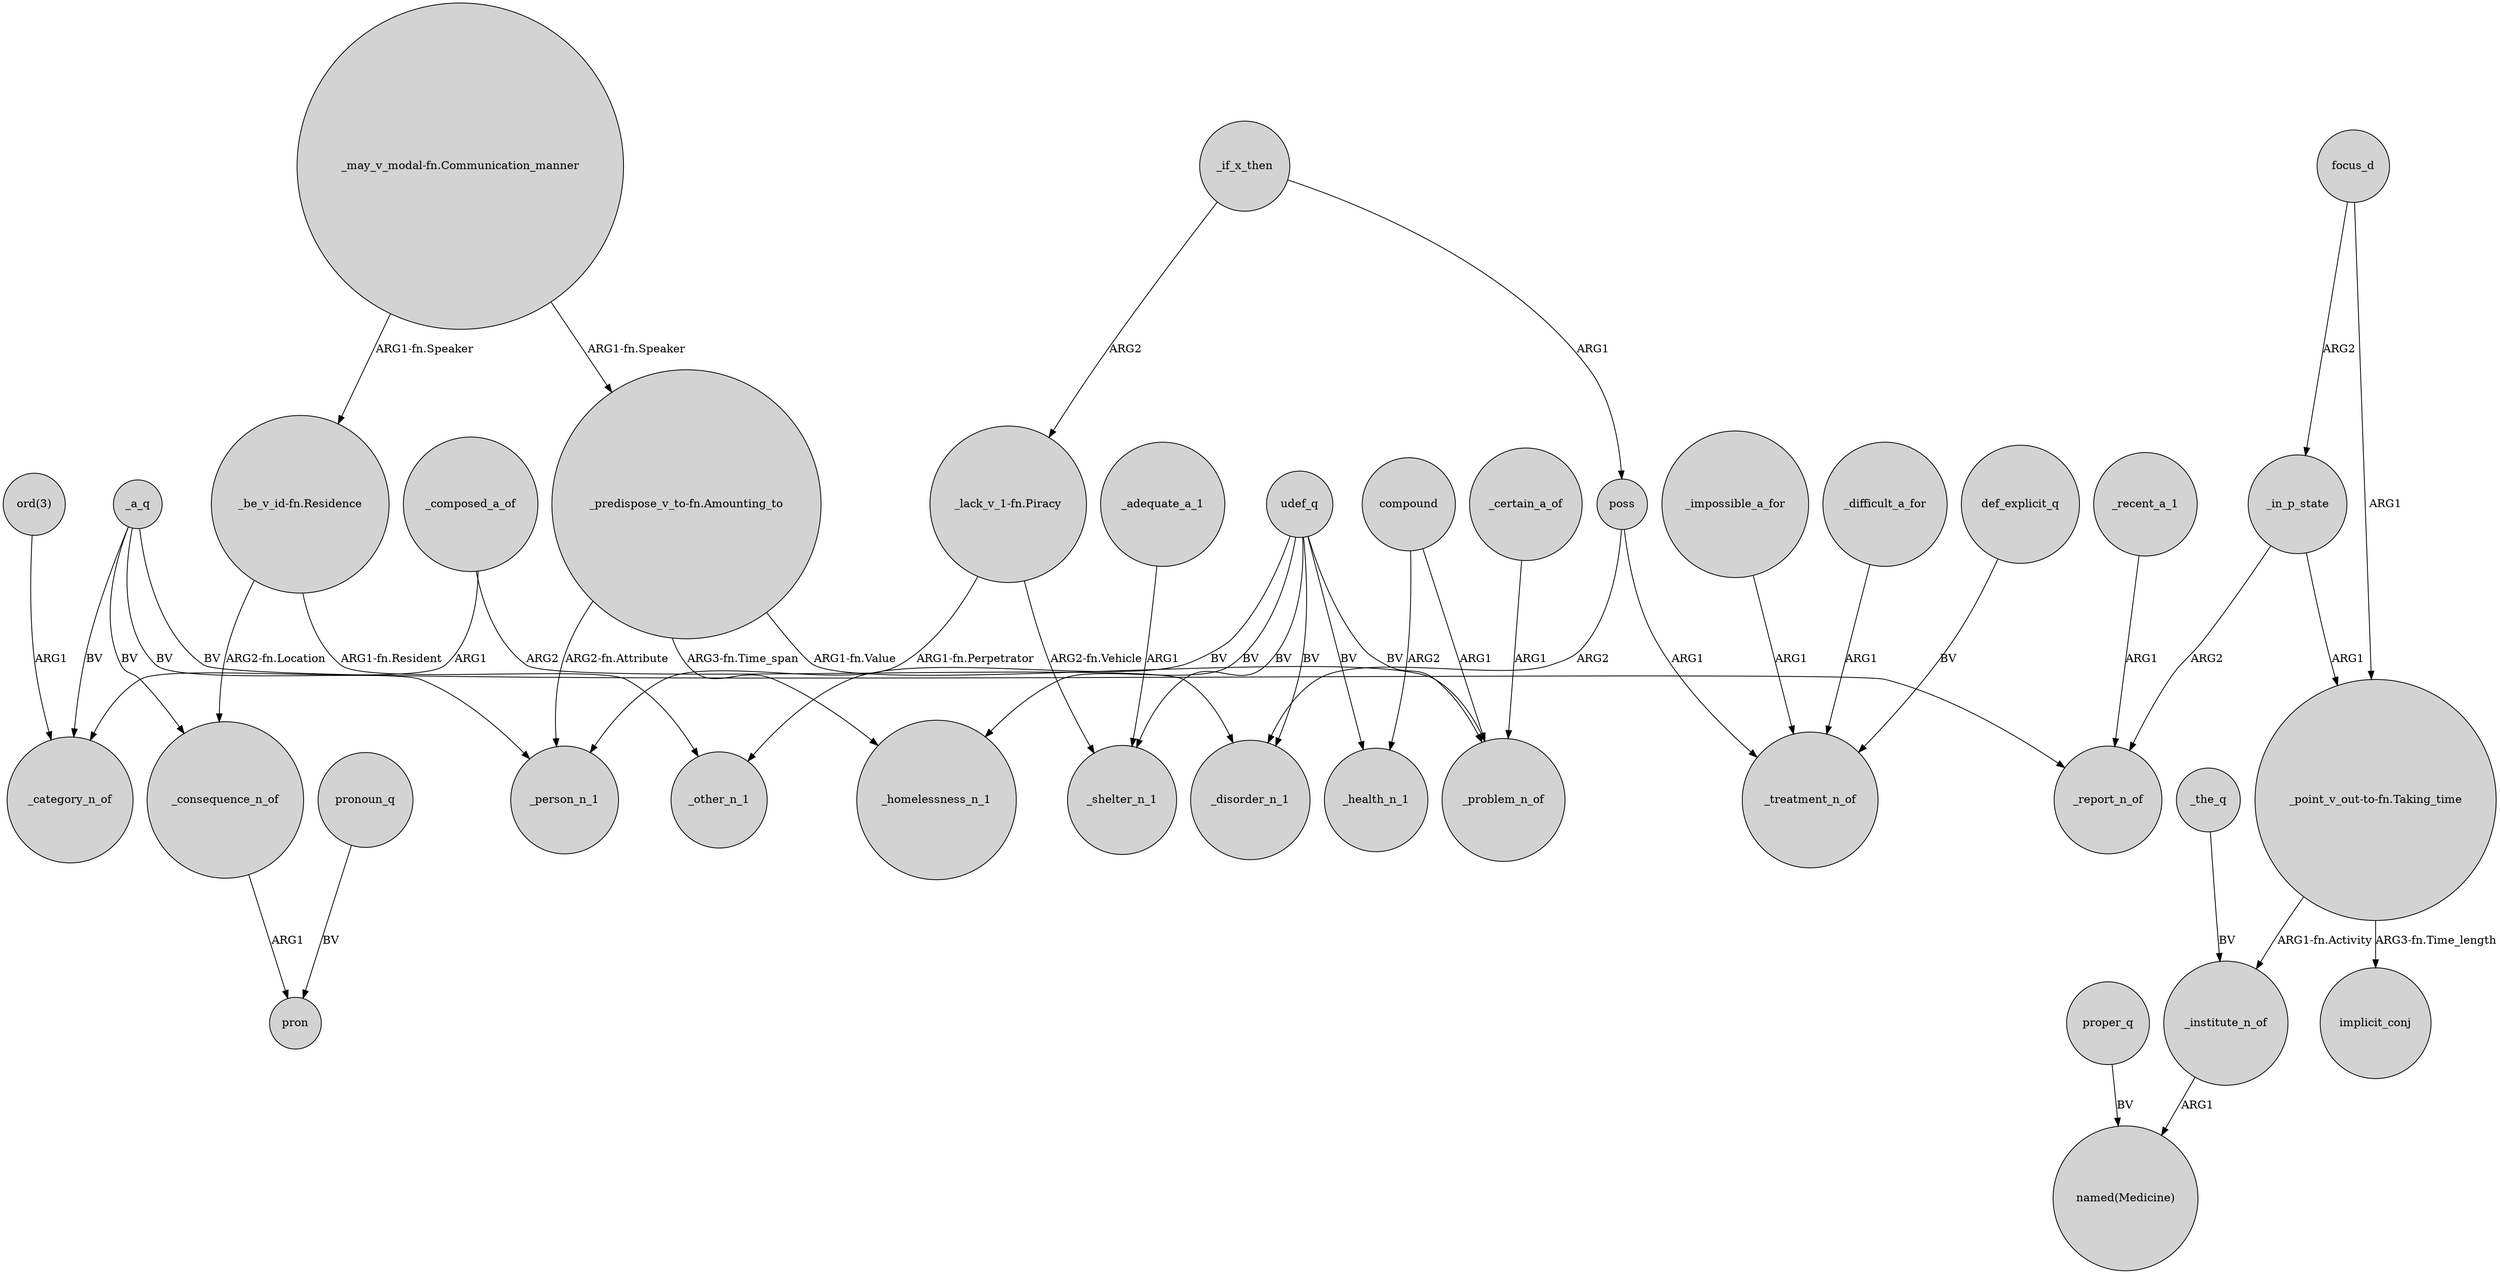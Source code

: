 digraph {
	node [shape=circle style=filled]
	"_may_v_modal-fn.Communication_manner" -> "_be_v_id-fn.Residence" [label="ARG1-fn.Speaker"]
	udef_q -> _health_n_1 [label=BV]
	_certain_a_of -> _problem_n_of [label=ARG1]
	focus_d -> _in_p_state [label=ARG2]
	_composed_a_of -> _category_n_of [label=ARG1]
	_in_p_state -> "_point_v_out-to-fn.Taking_time" [label=ARG1]
	proper_q -> "named(Medicine)" [label=BV]
	_impossible_a_for -> _treatment_n_of [label=ARG1]
	udef_q -> _problem_n_of [label=BV]
	_consequence_n_of -> pron [label=ARG1]
	compound -> _health_n_1 [label=ARG2]
	udef_q -> _homelessness_n_1 [label=BV]
	_a_q -> _category_n_of [label=BV]
	"ord(3)" -> _category_n_of [label=ARG1]
	udef_q -> _other_n_1 [label=BV]
	compound -> _problem_n_of [label=ARG1]
	poss -> _disorder_n_1 [label=ARG2]
	_if_x_then -> poss [label=ARG1]
	_difficult_a_for -> _treatment_n_of [label=ARG1]
	pronoun_q -> pron [label=BV]
	udef_q -> _shelter_n_1 [label=BV]
	_institute_n_of -> "named(Medicine)" [label=ARG1]
	_a_q -> _report_n_of [label=BV]
	"_predispose_v_to-fn.Amounting_to" -> _person_n_1 [label="ARG2-fn.Attribute"]
	_a_q -> _person_n_1 [label=BV]
	"_lack_v_1-fn.Piracy" -> _person_n_1 [label="ARG1-fn.Perpetrator"]
	_a_q -> _consequence_n_of [label=BV]
	_the_q -> _institute_n_of [label=BV]
	"_be_v_id-fn.Residence" -> _other_n_1 [label="ARG1-fn.Resident"]
	def_explicit_q -> _treatment_n_of [label=BV]
	poss -> _treatment_n_of [label=ARG1]
	"_predispose_v_to-fn.Amounting_to" -> _problem_n_of [label="ARG1-fn.Value"]
	_composed_a_of -> _disorder_n_1 [label=ARG2]
	"_be_v_id-fn.Residence" -> _consequence_n_of [label="ARG2-fn.Location"]
	focus_d -> "_point_v_out-to-fn.Taking_time" [label=ARG1]
	"_point_v_out-to-fn.Taking_time" -> _institute_n_of [label="ARG1-fn.Activity"]
	_adequate_a_1 -> _shelter_n_1 [label=ARG1]
	_if_x_then -> "_lack_v_1-fn.Piracy" [label=ARG2]
	"_point_v_out-to-fn.Taking_time" -> implicit_conj [label="ARG3-fn.Time_length"]
	udef_q -> _disorder_n_1 [label=BV]
	_recent_a_1 -> _report_n_of [label=ARG1]
	_in_p_state -> _report_n_of [label=ARG2]
	"_lack_v_1-fn.Piracy" -> _shelter_n_1 [label="ARG2-fn.Vehicle"]
	"_may_v_modal-fn.Communication_manner" -> "_predispose_v_to-fn.Amounting_to" [label="ARG1-fn.Speaker"]
	"_predispose_v_to-fn.Amounting_to" -> _homelessness_n_1 [label="ARG3-fn.Time_span"]
}
